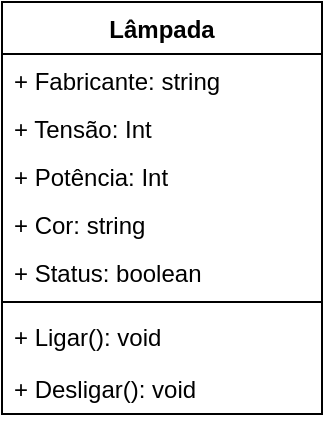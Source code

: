 <mxfile version="26.2.14">
  <diagram name="Página-1" id="LLxkLurJzj5wngQh3pFf">
    <mxGraphModel dx="1426" dy="785" grid="1" gridSize="10" guides="1" tooltips="1" connect="1" arrows="1" fold="1" page="1" pageScale="1" pageWidth="827" pageHeight="1169" math="0" shadow="0">
      <root>
        <mxCell id="0" />
        <mxCell id="1" parent="0" />
        <mxCell id="7T6D59nVUFO_JOcFEAQv-1" value="Lâmpada" style="swimlane;fontStyle=1;align=center;verticalAlign=top;childLayout=stackLayout;horizontal=1;startSize=26;horizontalStack=0;resizeParent=1;resizeParentMax=0;resizeLast=0;collapsible=1;marginBottom=0;whiteSpace=wrap;html=1;" vertex="1" parent="1">
          <mxGeometry x="334" y="180" width="160" height="206" as="geometry" />
        </mxCell>
        <mxCell id="7T6D59nVUFO_JOcFEAQv-2" value="+ Fabricante: string" style="text;strokeColor=none;fillColor=none;align=left;verticalAlign=top;spacingLeft=4;spacingRight=4;overflow=hidden;rotatable=0;points=[[0,0.5],[1,0.5]];portConstraint=eastwest;whiteSpace=wrap;html=1;" vertex="1" parent="7T6D59nVUFO_JOcFEAQv-1">
          <mxGeometry y="26" width="160" height="24" as="geometry" />
        </mxCell>
        <mxCell id="7T6D59nVUFO_JOcFEAQv-5" value="+ Tensão: Int" style="text;strokeColor=none;fillColor=none;align=left;verticalAlign=top;spacingLeft=4;spacingRight=4;overflow=hidden;rotatable=0;points=[[0,0.5],[1,0.5]];portConstraint=eastwest;whiteSpace=wrap;html=1;" vertex="1" parent="7T6D59nVUFO_JOcFEAQv-1">
          <mxGeometry y="50" width="160" height="24" as="geometry" />
        </mxCell>
        <mxCell id="7T6D59nVUFO_JOcFEAQv-6" value="+ Potência: Int" style="text;strokeColor=none;fillColor=none;align=left;verticalAlign=top;spacingLeft=4;spacingRight=4;overflow=hidden;rotatable=0;points=[[0,0.5],[1,0.5]];portConstraint=eastwest;whiteSpace=wrap;html=1;" vertex="1" parent="7T6D59nVUFO_JOcFEAQv-1">
          <mxGeometry y="74" width="160" height="24" as="geometry" />
        </mxCell>
        <mxCell id="7T6D59nVUFO_JOcFEAQv-7" value="+ Cor: string&lt;div&gt;&lt;br&gt;&lt;/div&gt;" style="text;strokeColor=none;fillColor=none;align=left;verticalAlign=top;spacingLeft=4;spacingRight=4;overflow=hidden;rotatable=0;points=[[0,0.5],[1,0.5]];portConstraint=eastwest;whiteSpace=wrap;html=1;" vertex="1" parent="7T6D59nVUFO_JOcFEAQv-1">
          <mxGeometry y="98" width="160" height="24" as="geometry" />
        </mxCell>
        <mxCell id="7T6D59nVUFO_JOcFEAQv-9" value="+ Status: boolean&lt;div&gt;&lt;div&gt;&lt;br&gt;&lt;/div&gt;&lt;/div&gt;" style="text;strokeColor=none;fillColor=none;align=left;verticalAlign=top;spacingLeft=4;spacingRight=4;overflow=hidden;rotatable=0;points=[[0,0.5],[1,0.5]];portConstraint=eastwest;whiteSpace=wrap;html=1;" vertex="1" parent="7T6D59nVUFO_JOcFEAQv-1">
          <mxGeometry y="122" width="160" height="24" as="geometry" />
        </mxCell>
        <mxCell id="7T6D59nVUFO_JOcFEAQv-3" value="" style="line;strokeWidth=1;fillColor=none;align=left;verticalAlign=middle;spacingTop=-1;spacingLeft=3;spacingRight=3;rotatable=0;labelPosition=right;points=[];portConstraint=eastwest;strokeColor=inherit;" vertex="1" parent="7T6D59nVUFO_JOcFEAQv-1">
          <mxGeometry y="146" width="160" height="8" as="geometry" />
        </mxCell>
        <mxCell id="7T6D59nVUFO_JOcFEAQv-4" value="+ Ligar(): void" style="text;strokeColor=none;fillColor=none;align=left;verticalAlign=top;spacingLeft=4;spacingRight=4;overflow=hidden;rotatable=0;points=[[0,0.5],[1,0.5]];portConstraint=eastwest;whiteSpace=wrap;html=1;" vertex="1" parent="7T6D59nVUFO_JOcFEAQv-1">
          <mxGeometry y="154" width="160" height="26" as="geometry" />
        </mxCell>
        <mxCell id="7T6D59nVUFO_JOcFEAQv-8" value="+ Desligar(): void" style="text;strokeColor=none;fillColor=none;align=left;verticalAlign=top;spacingLeft=4;spacingRight=4;overflow=hidden;rotatable=0;points=[[0,0.5],[1,0.5]];portConstraint=eastwest;whiteSpace=wrap;html=1;" vertex="1" parent="7T6D59nVUFO_JOcFEAQv-1">
          <mxGeometry y="180" width="160" height="26" as="geometry" />
        </mxCell>
      </root>
    </mxGraphModel>
  </diagram>
</mxfile>
